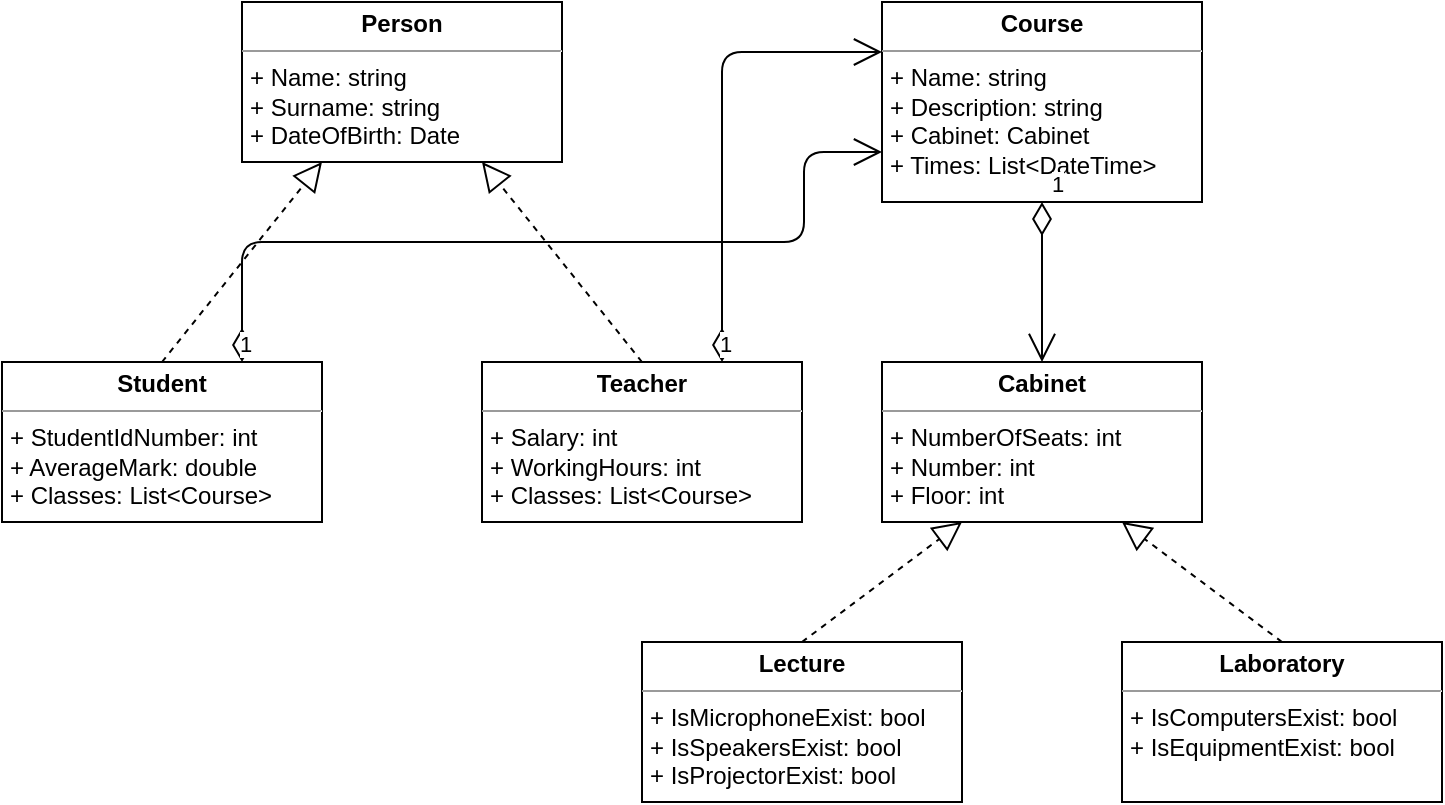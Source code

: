 <mxfile version="12.8.2" type="device"><diagram id="-Urt31QDuPkGjoejY4ZW" name="Page-1"><mxGraphModel dx="1038" dy="575" grid="1" gridSize="10" guides="1" tooltips="1" connect="1" arrows="1" fold="1" page="1" pageScale="1" pageWidth="850" pageHeight="1100" math="0" shadow="0"><root><mxCell id="0"/><mxCell id="1" parent="0"/><mxCell id="qoZqryPrLf4qM_m09nuF-1" value="&lt;p style=&quot;margin: 0px ; margin-top: 4px ; text-align: center&quot;&gt;&lt;b&gt;Person&lt;/b&gt;&lt;/p&gt;&lt;hr size=&quot;1&quot;&gt;&lt;p style=&quot;margin: 0px ; margin-left: 4px&quot;&gt;+ Name: string&lt;/p&gt;&lt;p style=&quot;margin: 0px ; margin-left: 4px&quot;&gt;+ Surname: string&lt;/p&gt;&lt;p style=&quot;margin: 0px ; margin-left: 4px&quot;&gt;+ DateOfBirth: Date&lt;/p&gt;&lt;hr size=&quot;1&quot;&gt;" style="verticalAlign=top;align=left;overflow=fill;fontSize=12;fontFamily=Helvetica;html=1;" parent="1" vertex="1"><mxGeometry x="160" y="80" width="160" height="80" as="geometry"/></mxCell><mxCell id="qoZqryPrLf4qM_m09nuF-2" value="&lt;p style=&quot;margin: 0px ; margin-top: 4px ; text-align: center&quot;&gt;&lt;b&gt;Student&lt;/b&gt;&lt;br&gt;&lt;/p&gt;&lt;hr size=&quot;1&quot;&gt;&lt;p style=&quot;margin: 0px ; margin-left: 4px&quot;&gt;+ StudentIdNumber: int&lt;br&gt;&lt;/p&gt;&lt;p style=&quot;margin: 0px ; margin-left: 4px&quot;&gt;+ AverageMark: double&lt;br&gt;&lt;/p&gt;&lt;p style=&quot;margin: 0px ; margin-left: 4px&quot;&gt;+ Classes: List&amp;lt;Course&amp;gt;&lt;br&gt;&lt;/p&gt;&lt;hr size=&quot;1&quot;&gt;" style="verticalAlign=top;align=left;overflow=fill;fontSize=12;fontFamily=Helvetica;html=1;" parent="1" vertex="1"><mxGeometry x="40" y="260" width="160" height="80" as="geometry"/></mxCell><mxCell id="qoZqryPrLf4qM_m09nuF-3" value="&lt;p style=&quot;margin: 0px ; margin-top: 4px ; text-align: center&quot;&gt;&lt;b&gt;Teacher&lt;/b&gt;&lt;br&gt;&lt;/p&gt;&lt;hr size=&quot;1&quot;&gt;&lt;p style=&quot;margin: 0px ; margin-left: 4px&quot;&gt;+ Salary: int&lt;br&gt;&lt;/p&gt;&lt;p style=&quot;margin: 0px ; margin-left: 4px&quot;&gt;+ WorkingHours: int&lt;br&gt;&lt;/p&gt;&lt;p style=&quot;margin: 0px ; margin-left: 4px&quot;&gt;+ Classes: List&amp;lt;Course&amp;gt;&lt;/p&gt;&lt;hr size=&quot;1&quot;&gt;" style="verticalAlign=top;align=left;overflow=fill;fontSize=12;fontFamily=Helvetica;html=1;" parent="1" vertex="1"><mxGeometry x="280" y="260" width="160" height="80" as="geometry"/></mxCell><mxCell id="qoZqryPrLf4qM_m09nuF-4" value="" style="endArrow=block;dashed=1;endFill=0;endSize=12;html=1;entryX=0.25;entryY=1;entryDx=0;entryDy=0;exitX=0.5;exitY=0;exitDx=0;exitDy=0;" parent="1" source="qoZqryPrLf4qM_m09nuF-2" target="qoZqryPrLf4qM_m09nuF-1" edge="1"><mxGeometry width="160" relative="1" as="geometry"><mxPoint x="300" y="270" as="sourcePoint"/><mxPoint x="460" y="270" as="targetPoint"/></mxGeometry></mxCell><mxCell id="qoZqryPrLf4qM_m09nuF-5" value="" style="endArrow=block;dashed=1;endFill=0;endSize=12;html=1;entryX=0.75;entryY=1;entryDx=0;entryDy=0;exitX=0.5;exitY=0;exitDx=0;exitDy=0;" parent="1" source="qoZqryPrLf4qM_m09nuF-3" target="qoZqryPrLf4qM_m09nuF-1" edge="1"><mxGeometry width="160" relative="1" as="geometry"><mxPoint x="300" y="270" as="sourcePoint"/><mxPoint x="460" y="270" as="targetPoint"/></mxGeometry></mxCell><mxCell id="qoZqryPrLf4qM_m09nuF-7" value="&lt;p style=&quot;margin: 0px ; margin-top: 4px ; text-align: center&quot;&gt;&lt;b&gt;Cabinet&lt;/b&gt;&lt;br&gt;&lt;/p&gt;&lt;hr size=&quot;1&quot;&gt;&lt;p style=&quot;margin: 0px ; margin-left: 4px&quot;&gt;+ NumberOfSeats: int&lt;/p&gt;&lt;p style=&quot;margin: 0px ; margin-left: 4px&quot;&gt;+ Number: int&lt;br&gt;&lt;/p&gt;&lt;p style=&quot;margin: 0px ; margin-left: 4px&quot;&gt;+ Floor: int&lt;/p&gt;&lt;hr size=&quot;1&quot;&gt;" style="verticalAlign=top;align=left;overflow=fill;fontSize=12;fontFamily=Helvetica;html=1;" parent="1" vertex="1"><mxGeometry x="480" y="260" width="160" height="80" as="geometry"/></mxCell><mxCell id="qoZqryPrLf4qM_m09nuF-12" value="&lt;p style=&quot;margin: 0px ; margin-top: 4px ; text-align: center&quot;&gt;&lt;b&gt;Course&lt;/b&gt;&lt;br&gt;&lt;/p&gt;&lt;hr size=&quot;1&quot;&gt;&lt;p style=&quot;margin: 0px ; margin-left: 4px&quot;&gt;+ Name: string&lt;/p&gt;&lt;p style=&quot;margin: 0px ; margin-left: 4px&quot;&gt;+ Description: string&lt;/p&gt;&lt;p style=&quot;margin: 0px ; margin-left: 4px&quot;&gt;+ Cabinet: Cabinet&lt;/p&gt;&lt;p style=&quot;margin: 0px ; margin-left: 4px&quot;&gt;+ Times: List&amp;lt;DateTime&amp;gt;&lt;br&gt;&lt;/p&gt;&lt;p style=&quot;margin: 0px ; margin-left: 4px&quot;&gt;&lt;br&gt;&lt;/p&gt;&lt;hr size=&quot;1&quot;&gt;" style="verticalAlign=top;align=left;overflow=fill;fontSize=12;fontFamily=Helvetica;html=1;" parent="1" vertex="1"><mxGeometry x="480" y="80" width="160" height="100" as="geometry"/></mxCell><mxCell id="qoZqryPrLf4qM_m09nuF-15" value="1" style="endArrow=open;html=1;endSize=12;startArrow=diamondThin;startSize=14;startFill=0;edgeStyle=orthogonalEdgeStyle;align=left;verticalAlign=bottom;entryX=0;entryY=0.25;entryDx=0;entryDy=0;exitX=0.75;exitY=0;exitDx=0;exitDy=0;" parent="1" source="qoZqryPrLf4qM_m09nuF-3" target="qoZqryPrLf4qM_m09nuF-12" edge="1"><mxGeometry x="-1" y="3" relative="1" as="geometry"><mxPoint x="221" y="320" as="sourcePoint"/><mxPoint x="381" y="320" as="targetPoint"/></mxGeometry></mxCell><mxCell id="qoZqryPrLf4qM_m09nuF-16" value="1" style="endArrow=open;html=1;endSize=12;startArrow=diamondThin;startSize=14;startFill=0;edgeStyle=orthogonalEdgeStyle;align=left;verticalAlign=bottom;exitX=0.75;exitY=0;exitDx=0;exitDy=0;entryX=0;entryY=0.75;entryDx=0;entryDy=0;" parent="1" source="qoZqryPrLf4qM_m09nuF-2" target="qoZqryPrLf4qM_m09nuF-12" edge="1"><mxGeometry x="-1" y="3" relative="1" as="geometry"><mxPoint x="221" y="320" as="sourcePoint"/><mxPoint x="461" y="150" as="targetPoint"/><Array as="points"><mxPoint x="160" y="200"/><mxPoint x="441" y="200"/><mxPoint x="441" y="155"/></Array></mxGeometry></mxCell><mxCell id="xemb1x7rEopwECyJn5eb-1" value="1" style="endArrow=open;html=1;endSize=12;startArrow=diamondThin;startSize=14;startFill=0;edgeStyle=orthogonalEdgeStyle;align=left;verticalAlign=bottom;exitX=0.5;exitY=1;exitDx=0;exitDy=0;entryX=0.5;entryY=0;entryDx=0;entryDy=0;" edge="1" parent="1" source="qoZqryPrLf4qM_m09nuF-12" target="qoZqryPrLf4qM_m09nuF-7"><mxGeometry x="-1" y="3" relative="1" as="geometry"><mxPoint x="221" y="300" as="sourcePoint"/><mxPoint x="381" y="300" as="targetPoint"/></mxGeometry></mxCell><mxCell id="xemb1x7rEopwECyJn5eb-2" value="&lt;p style=&quot;margin: 0px ; margin-top: 4px ; text-align: center&quot;&gt;&lt;b&gt;Lecture&lt;/b&gt;&lt;br&gt;&lt;/p&gt;&lt;hr size=&quot;1&quot;&gt;&lt;p style=&quot;margin: 0px ; margin-left: 4px&quot;&gt;+ IsMicrophoneExist: bool&lt;/p&gt;&lt;p style=&quot;margin: 0px ; margin-left: 4px&quot;&gt;+ IsSpeakersExist: bool&lt;/p&gt;&lt;p style=&quot;margin: 0px ; margin-left: 4px&quot;&gt;+ IsProjectorExist: bool&lt;br&gt;&lt;/p&gt;&lt;hr size=&quot;1&quot;&gt;" style="verticalAlign=top;align=left;overflow=fill;fontSize=12;fontFamily=Helvetica;html=1;" vertex="1" parent="1"><mxGeometry x="360" y="400" width="160" height="80" as="geometry"/></mxCell><mxCell id="xemb1x7rEopwECyJn5eb-5" value="&lt;p style=&quot;margin: 0px ; margin-top: 4px ; text-align: center&quot;&gt;&lt;b&gt;Laboratory&lt;/b&gt;&lt;br&gt;&lt;/p&gt;&lt;hr size=&quot;1&quot;&gt;&lt;p style=&quot;margin: 0px ; margin-left: 4px&quot;&gt;+ IsComputersExist: bool&lt;/p&gt;&lt;p style=&quot;margin: 0px ; margin-left: 4px&quot;&gt;+ IsEquipmentExist: bool&lt;br&gt;&lt;/p&gt;&lt;p style=&quot;margin: 0px ; margin-left: 4px&quot;&gt;&lt;br&gt;&lt;/p&gt;&lt;p style=&quot;margin: 0px ; margin-left: 4px&quot;&gt;&lt;br&gt;&lt;/p&gt;&lt;p style=&quot;margin: 0px ; margin-left: 4px&quot;&gt;&lt;br&gt;&lt;/p&gt;&lt;hr size=&quot;1&quot;&gt;" style="verticalAlign=top;align=left;overflow=fill;fontSize=12;fontFamily=Helvetica;html=1;" vertex="1" parent="1"><mxGeometry x="600" y="400" width="160" height="80" as="geometry"/></mxCell><mxCell id="xemb1x7rEopwECyJn5eb-6" value="" style="endArrow=block;dashed=1;endFill=0;endSize=12;html=1;entryX=0.25;entryY=1;entryDx=0;entryDy=0;exitX=0.5;exitY=0;exitDx=0;exitDy=0;" edge="1" parent="1" source="xemb1x7rEopwECyJn5eb-2" target="qoZqryPrLf4qM_m09nuF-7"><mxGeometry width="160" relative="1" as="geometry"><mxPoint x="340" y="300" as="sourcePoint"/><mxPoint x="500" y="300" as="targetPoint"/></mxGeometry></mxCell><mxCell id="xemb1x7rEopwECyJn5eb-8" value="" style="endArrow=block;dashed=1;endFill=0;endSize=12;html=1;entryX=0.75;entryY=1;entryDx=0;entryDy=0;exitX=0.5;exitY=0;exitDx=0;exitDy=0;" edge="1" parent="1" source="xemb1x7rEopwECyJn5eb-5" target="qoZqryPrLf4qM_m09nuF-7"><mxGeometry width="160" relative="1" as="geometry"><mxPoint x="340" y="300" as="sourcePoint"/><mxPoint x="500" y="300" as="targetPoint"/></mxGeometry></mxCell></root></mxGraphModel></diagram></mxfile>
